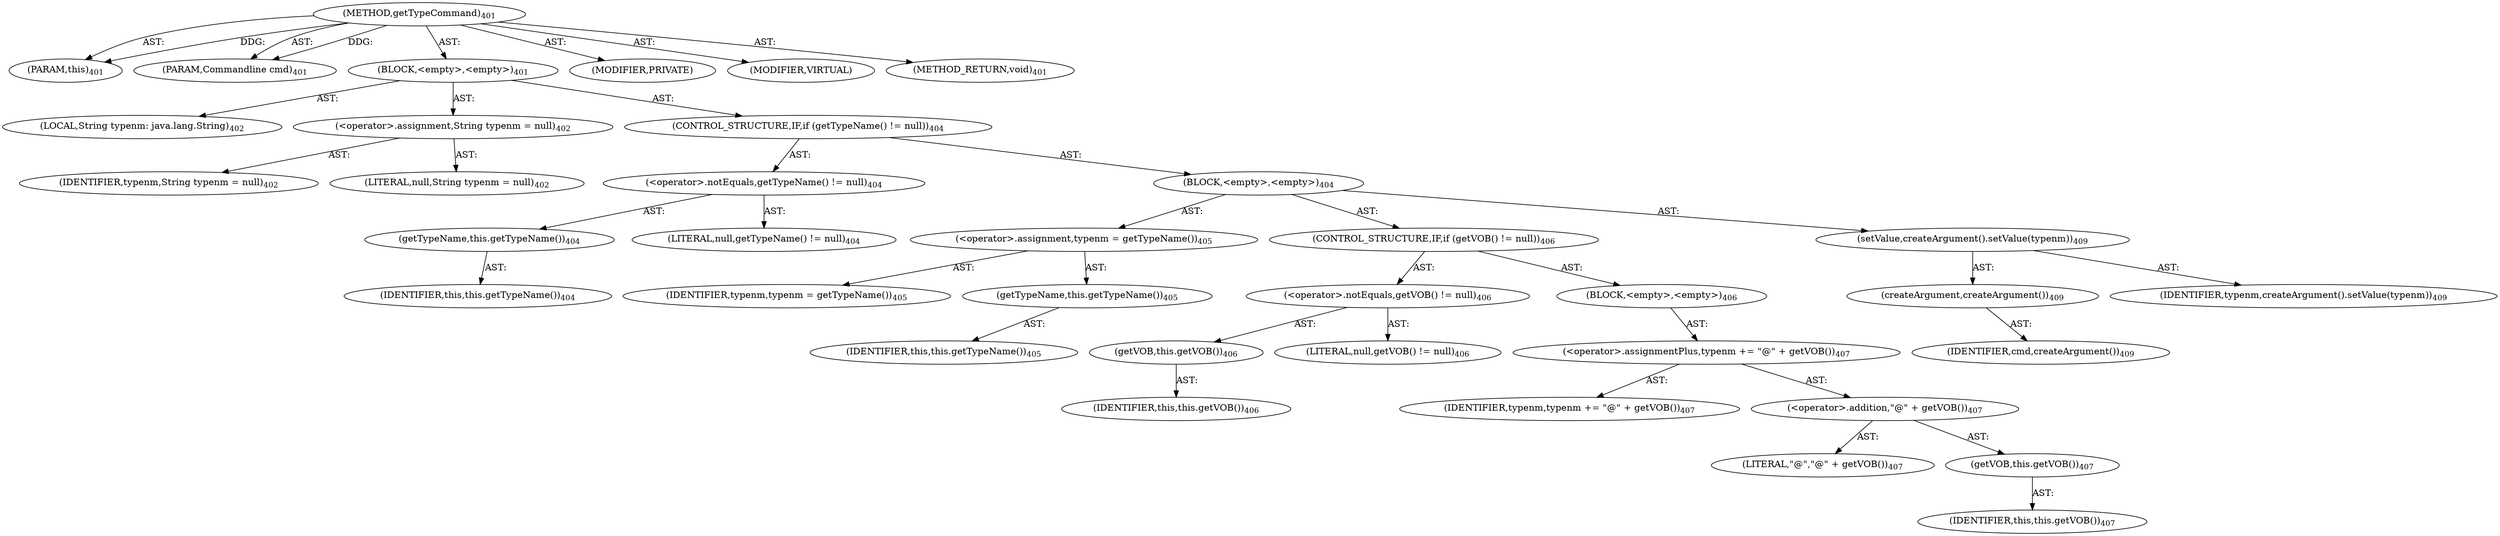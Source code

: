 digraph "getTypeCommand" {  
"111669149715" [label = <(METHOD,getTypeCommand)<SUB>401</SUB>> ]
"115964116997" [label = <(PARAM,this)<SUB>401</SUB>> ]
"115964117023" [label = <(PARAM,Commandline cmd)<SUB>401</SUB>> ]
"25769803811" [label = <(BLOCK,&lt;empty&gt;,&lt;empty&gt;)<SUB>401</SUB>> ]
"94489280518" [label = <(LOCAL,String typenm: java.lang.String)<SUB>402</SUB>> ]
"30064771175" [label = <(&lt;operator&gt;.assignment,String typenm = null)<SUB>402</SUB>> ]
"68719476822" [label = <(IDENTIFIER,typenm,String typenm = null)<SUB>402</SUB>> ]
"90194313228" [label = <(LITERAL,null,String typenm = null)<SUB>402</SUB>> ]
"47244640270" [label = <(CONTROL_STRUCTURE,IF,if (getTypeName() != null))<SUB>404</SUB>> ]
"30064771176" [label = <(&lt;operator&gt;.notEquals,getTypeName() != null)<SUB>404</SUB>> ]
"30064771177" [label = <(getTypeName,this.getTypeName())<SUB>404</SUB>> ]
"68719476760" [label = <(IDENTIFIER,this,this.getTypeName())<SUB>404</SUB>> ]
"90194313229" [label = <(LITERAL,null,getTypeName() != null)<SUB>404</SUB>> ]
"25769803812" [label = <(BLOCK,&lt;empty&gt;,&lt;empty&gt;)<SUB>404</SUB>> ]
"30064771178" [label = <(&lt;operator&gt;.assignment,typenm = getTypeName())<SUB>405</SUB>> ]
"68719476823" [label = <(IDENTIFIER,typenm,typenm = getTypeName())<SUB>405</SUB>> ]
"30064771179" [label = <(getTypeName,this.getTypeName())<SUB>405</SUB>> ]
"68719476761" [label = <(IDENTIFIER,this,this.getTypeName())<SUB>405</SUB>> ]
"47244640271" [label = <(CONTROL_STRUCTURE,IF,if (getVOB() != null))<SUB>406</SUB>> ]
"30064771180" [label = <(&lt;operator&gt;.notEquals,getVOB() != null)<SUB>406</SUB>> ]
"30064771181" [label = <(getVOB,this.getVOB())<SUB>406</SUB>> ]
"68719476762" [label = <(IDENTIFIER,this,this.getVOB())<SUB>406</SUB>> ]
"90194313230" [label = <(LITERAL,null,getVOB() != null)<SUB>406</SUB>> ]
"25769803813" [label = <(BLOCK,&lt;empty&gt;,&lt;empty&gt;)<SUB>406</SUB>> ]
"30064771182" [label = <(&lt;operator&gt;.assignmentPlus,typenm += &quot;@&quot; + getVOB())<SUB>407</SUB>> ]
"68719476824" [label = <(IDENTIFIER,typenm,typenm += &quot;@&quot; + getVOB())<SUB>407</SUB>> ]
"30064771183" [label = <(&lt;operator&gt;.addition,&quot;@&quot; + getVOB())<SUB>407</SUB>> ]
"90194313231" [label = <(LITERAL,&quot;@&quot;,&quot;@&quot; + getVOB())<SUB>407</SUB>> ]
"30064771184" [label = <(getVOB,this.getVOB())<SUB>407</SUB>> ]
"68719476763" [label = <(IDENTIFIER,this,this.getVOB())<SUB>407</SUB>> ]
"30064771185" [label = <(setValue,createArgument().setValue(typenm))<SUB>409</SUB>> ]
"30064771186" [label = <(createArgument,createArgument())<SUB>409</SUB>> ]
"68719476825" [label = <(IDENTIFIER,cmd,createArgument())<SUB>409</SUB>> ]
"68719476826" [label = <(IDENTIFIER,typenm,createArgument().setValue(typenm))<SUB>409</SUB>> ]
"133143986221" [label = <(MODIFIER,PRIVATE)> ]
"133143986222" [label = <(MODIFIER,VIRTUAL)> ]
"128849018899" [label = <(METHOD_RETURN,void)<SUB>401</SUB>> ]
  "111669149715" -> "115964116997"  [ label = "AST: "] 
  "111669149715" -> "115964117023"  [ label = "AST: "] 
  "111669149715" -> "25769803811"  [ label = "AST: "] 
  "111669149715" -> "133143986221"  [ label = "AST: "] 
  "111669149715" -> "133143986222"  [ label = "AST: "] 
  "111669149715" -> "128849018899"  [ label = "AST: "] 
  "25769803811" -> "94489280518"  [ label = "AST: "] 
  "25769803811" -> "30064771175"  [ label = "AST: "] 
  "25769803811" -> "47244640270"  [ label = "AST: "] 
  "30064771175" -> "68719476822"  [ label = "AST: "] 
  "30064771175" -> "90194313228"  [ label = "AST: "] 
  "47244640270" -> "30064771176"  [ label = "AST: "] 
  "47244640270" -> "25769803812"  [ label = "AST: "] 
  "30064771176" -> "30064771177"  [ label = "AST: "] 
  "30064771176" -> "90194313229"  [ label = "AST: "] 
  "30064771177" -> "68719476760"  [ label = "AST: "] 
  "25769803812" -> "30064771178"  [ label = "AST: "] 
  "25769803812" -> "47244640271"  [ label = "AST: "] 
  "25769803812" -> "30064771185"  [ label = "AST: "] 
  "30064771178" -> "68719476823"  [ label = "AST: "] 
  "30064771178" -> "30064771179"  [ label = "AST: "] 
  "30064771179" -> "68719476761"  [ label = "AST: "] 
  "47244640271" -> "30064771180"  [ label = "AST: "] 
  "47244640271" -> "25769803813"  [ label = "AST: "] 
  "30064771180" -> "30064771181"  [ label = "AST: "] 
  "30064771180" -> "90194313230"  [ label = "AST: "] 
  "30064771181" -> "68719476762"  [ label = "AST: "] 
  "25769803813" -> "30064771182"  [ label = "AST: "] 
  "30064771182" -> "68719476824"  [ label = "AST: "] 
  "30064771182" -> "30064771183"  [ label = "AST: "] 
  "30064771183" -> "90194313231"  [ label = "AST: "] 
  "30064771183" -> "30064771184"  [ label = "AST: "] 
  "30064771184" -> "68719476763"  [ label = "AST: "] 
  "30064771185" -> "30064771186"  [ label = "AST: "] 
  "30064771185" -> "68719476826"  [ label = "AST: "] 
  "30064771186" -> "68719476825"  [ label = "AST: "] 
  "111669149715" -> "115964116997"  [ label = "DDG: "] 
  "111669149715" -> "115964117023"  [ label = "DDG: "] 
}

